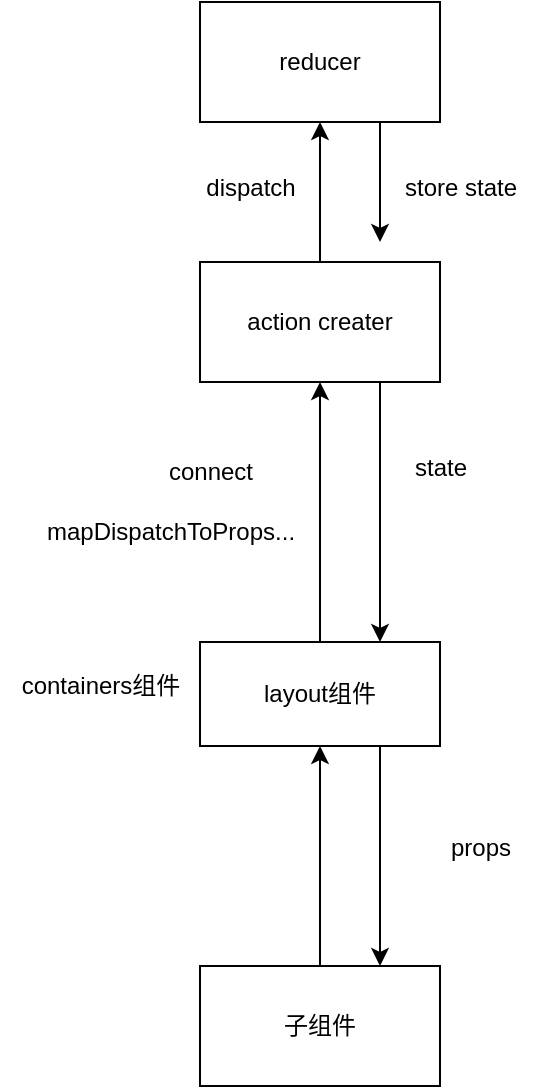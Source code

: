 <mxfile version="26.1.1">
  <diagram name="第 1 页" id="A41IdU-MiqI3hHbnCtoj">
    <mxGraphModel dx="1224" dy="774" grid="1" gridSize="10" guides="1" tooltips="1" connect="1" arrows="1" fold="1" page="1" pageScale="1" pageWidth="827" pageHeight="1169" math="0" shadow="0">
      <root>
        <mxCell id="0" />
        <mxCell id="1" parent="0" />
        <mxCell id="7ft12tA9f4cUfO77U2QP-14" style="edgeStyle=orthogonalEdgeStyle;rounded=0;orthogonalLoop=1;jettySize=auto;html=1;exitX=0.5;exitY=0;exitDx=0;exitDy=0;entryX=0.5;entryY=1;entryDx=0;entryDy=0;" edge="1" parent="1" source="7ft12tA9f4cUfO77U2QP-1" target="7ft12tA9f4cUfO77U2QP-11">
          <mxGeometry relative="1" as="geometry" />
        </mxCell>
        <mxCell id="7ft12tA9f4cUfO77U2QP-23" style="edgeStyle=orthogonalEdgeStyle;rounded=0;orthogonalLoop=1;jettySize=auto;html=1;exitX=0.75;exitY=1;exitDx=0;exitDy=0;entryX=0.75;entryY=0;entryDx=0;entryDy=0;" edge="1" parent="1" source="7ft12tA9f4cUfO77U2QP-1" target="7ft12tA9f4cUfO77U2QP-2">
          <mxGeometry relative="1" as="geometry" />
        </mxCell>
        <mxCell id="7ft12tA9f4cUfO77U2QP-1" value="layout组件" style="rounded=0;whiteSpace=wrap;html=1;" vertex="1" parent="1">
          <mxGeometry x="310" y="440" width="120" height="52" as="geometry" />
        </mxCell>
        <mxCell id="7ft12tA9f4cUfO77U2QP-13" style="edgeStyle=orthogonalEdgeStyle;rounded=0;orthogonalLoop=1;jettySize=auto;html=1;exitX=0.5;exitY=0;exitDx=0;exitDy=0;entryX=0.5;entryY=1;entryDx=0;entryDy=0;" edge="1" parent="1" source="7ft12tA9f4cUfO77U2QP-2" target="7ft12tA9f4cUfO77U2QP-1">
          <mxGeometry relative="1" as="geometry" />
        </mxCell>
        <mxCell id="7ft12tA9f4cUfO77U2QP-2" value="子组件" style="rounded=0;whiteSpace=wrap;html=1;" vertex="1" parent="1">
          <mxGeometry x="310" y="602" width="120" height="60" as="geometry" />
        </mxCell>
        <mxCell id="7ft12tA9f4cUfO77U2QP-7" value="mapDispatchToProps..." style="text;html=1;align=center;verticalAlign=middle;resizable=0;points=[];autosize=1;strokeColor=none;fillColor=none;" vertex="1" parent="1">
          <mxGeometry x="220" y="370" width="150" height="30" as="geometry" />
        </mxCell>
        <mxCell id="7ft12tA9f4cUfO77U2QP-8" value="containers组件" style="text;html=1;align=center;verticalAlign=middle;resizable=0;points=[];autosize=1;strokeColor=none;fillColor=none;" vertex="1" parent="1">
          <mxGeometry x="210" y="447" width="100" height="30" as="geometry" />
        </mxCell>
        <mxCell id="7ft12tA9f4cUfO77U2QP-17" style="edgeStyle=orthogonalEdgeStyle;rounded=0;orthogonalLoop=1;jettySize=auto;html=1;exitX=0.5;exitY=0;exitDx=0;exitDy=0;entryX=0.5;entryY=1;entryDx=0;entryDy=0;" edge="1" parent="1" source="7ft12tA9f4cUfO77U2QP-11" target="7ft12tA9f4cUfO77U2QP-16">
          <mxGeometry relative="1" as="geometry" />
        </mxCell>
        <mxCell id="7ft12tA9f4cUfO77U2QP-21" style="edgeStyle=orthogonalEdgeStyle;rounded=0;orthogonalLoop=1;jettySize=auto;html=1;exitX=0.75;exitY=1;exitDx=0;exitDy=0;entryX=0.75;entryY=0;entryDx=0;entryDy=0;" edge="1" parent="1" source="7ft12tA9f4cUfO77U2QP-11" target="7ft12tA9f4cUfO77U2QP-1">
          <mxGeometry relative="1" as="geometry" />
        </mxCell>
        <mxCell id="7ft12tA9f4cUfO77U2QP-11" value="action creater" style="rounded=0;whiteSpace=wrap;html=1;" vertex="1" parent="1">
          <mxGeometry x="310" y="250" width="120" height="60" as="geometry" />
        </mxCell>
        <mxCell id="7ft12tA9f4cUfO77U2QP-15" value="connect" style="text;html=1;align=center;verticalAlign=middle;resizable=0;points=[];autosize=1;strokeColor=none;fillColor=none;" vertex="1" parent="1">
          <mxGeometry x="280" y="340" width="70" height="30" as="geometry" />
        </mxCell>
        <mxCell id="7ft12tA9f4cUfO77U2QP-19" style="edgeStyle=orthogonalEdgeStyle;rounded=0;orthogonalLoop=1;jettySize=auto;html=1;exitX=0.75;exitY=1;exitDx=0;exitDy=0;" edge="1" parent="1" source="7ft12tA9f4cUfO77U2QP-16">
          <mxGeometry relative="1" as="geometry">
            <mxPoint x="400" y="240" as="targetPoint" />
          </mxGeometry>
        </mxCell>
        <mxCell id="7ft12tA9f4cUfO77U2QP-16" value="reducer" style="rounded=0;whiteSpace=wrap;html=1;" vertex="1" parent="1">
          <mxGeometry x="310" y="120" width="120" height="60" as="geometry" />
        </mxCell>
        <mxCell id="7ft12tA9f4cUfO77U2QP-18" value="dispatch" style="text;html=1;align=center;verticalAlign=middle;resizable=0;points=[];autosize=1;strokeColor=none;fillColor=none;" vertex="1" parent="1">
          <mxGeometry x="300" y="198" width="70" height="30" as="geometry" />
        </mxCell>
        <mxCell id="7ft12tA9f4cUfO77U2QP-20" value="store state" style="text;html=1;align=center;verticalAlign=middle;resizable=0;points=[];autosize=1;strokeColor=none;fillColor=none;" vertex="1" parent="1">
          <mxGeometry x="400" y="198" width="80" height="30" as="geometry" />
        </mxCell>
        <mxCell id="7ft12tA9f4cUfO77U2QP-22" value="state" style="text;html=1;align=center;verticalAlign=middle;resizable=0;points=[];autosize=1;strokeColor=none;fillColor=none;" vertex="1" parent="1">
          <mxGeometry x="405" y="338" width="50" height="30" as="geometry" />
        </mxCell>
        <mxCell id="7ft12tA9f4cUfO77U2QP-24" value="props" style="text;html=1;align=center;verticalAlign=middle;resizable=0;points=[];autosize=1;strokeColor=none;fillColor=none;" vertex="1" parent="1">
          <mxGeometry x="425" y="528" width="50" height="30" as="geometry" />
        </mxCell>
      </root>
    </mxGraphModel>
  </diagram>
</mxfile>
